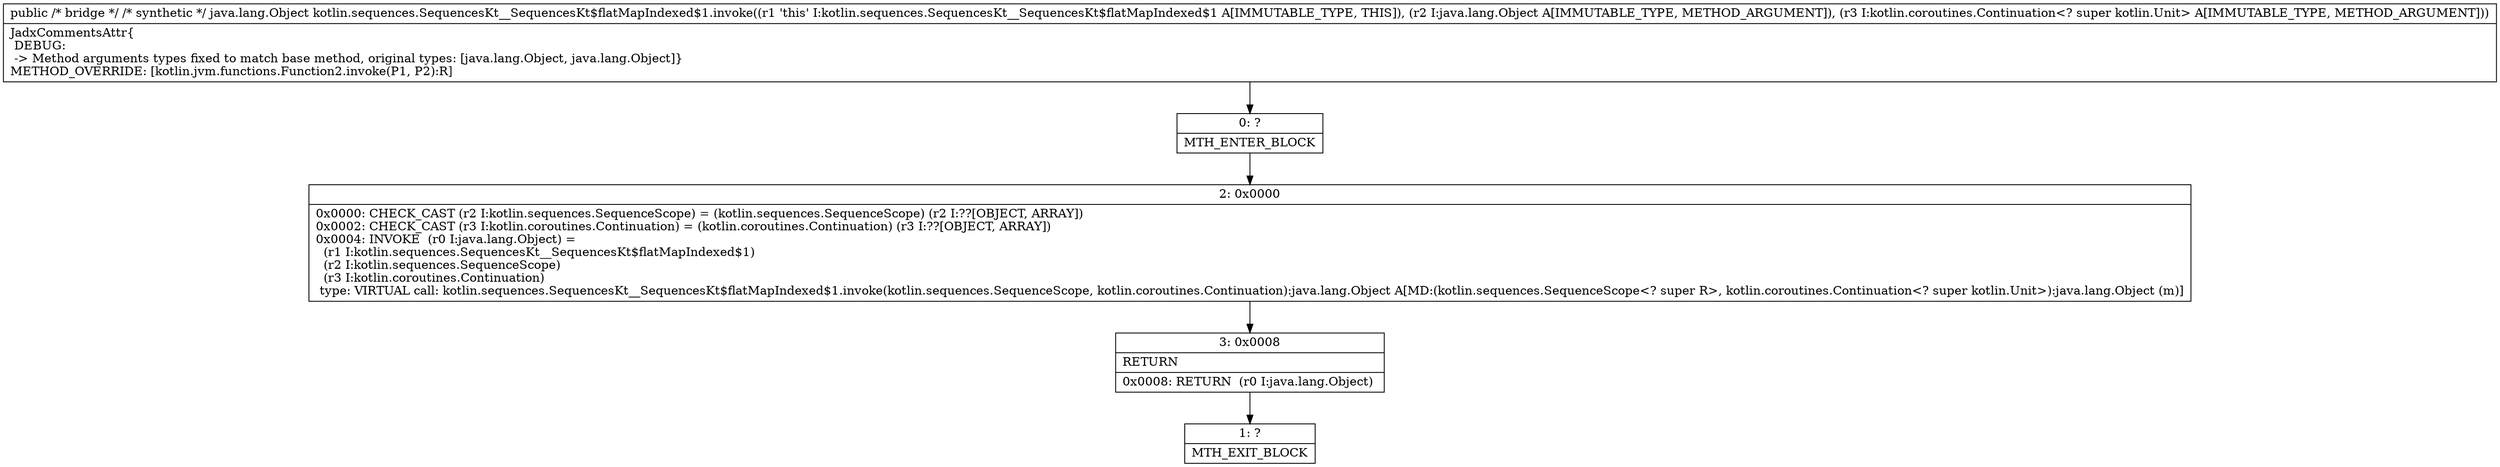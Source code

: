 digraph "CFG forkotlin.sequences.SequencesKt__SequencesKt$flatMapIndexed$1.invoke(Ljava\/lang\/Object;Ljava\/lang\/Object;)Ljava\/lang\/Object;" {
Node_0 [shape=record,label="{0\:\ ?|MTH_ENTER_BLOCK\l}"];
Node_2 [shape=record,label="{2\:\ 0x0000|0x0000: CHECK_CAST (r2 I:kotlin.sequences.SequenceScope) = (kotlin.sequences.SequenceScope) (r2 I:??[OBJECT, ARRAY]) \l0x0002: CHECK_CAST (r3 I:kotlin.coroutines.Continuation) = (kotlin.coroutines.Continuation) (r3 I:??[OBJECT, ARRAY]) \l0x0004: INVOKE  (r0 I:java.lang.Object) = \l  (r1 I:kotlin.sequences.SequencesKt__SequencesKt$flatMapIndexed$1)\l  (r2 I:kotlin.sequences.SequenceScope)\l  (r3 I:kotlin.coroutines.Continuation)\l type: VIRTUAL call: kotlin.sequences.SequencesKt__SequencesKt$flatMapIndexed$1.invoke(kotlin.sequences.SequenceScope, kotlin.coroutines.Continuation):java.lang.Object A[MD:(kotlin.sequences.SequenceScope\<? super R\>, kotlin.coroutines.Continuation\<? super kotlin.Unit\>):java.lang.Object (m)]\l}"];
Node_3 [shape=record,label="{3\:\ 0x0008|RETURN\l|0x0008: RETURN  (r0 I:java.lang.Object) \l}"];
Node_1 [shape=record,label="{1\:\ ?|MTH_EXIT_BLOCK\l}"];
MethodNode[shape=record,label="{public \/* bridge *\/ \/* synthetic *\/ java.lang.Object kotlin.sequences.SequencesKt__SequencesKt$flatMapIndexed$1.invoke((r1 'this' I:kotlin.sequences.SequencesKt__SequencesKt$flatMapIndexed$1 A[IMMUTABLE_TYPE, THIS]), (r2 I:java.lang.Object A[IMMUTABLE_TYPE, METHOD_ARGUMENT]), (r3 I:kotlin.coroutines.Continuation\<? super kotlin.Unit\> A[IMMUTABLE_TYPE, METHOD_ARGUMENT]))  | JadxCommentsAttr\{\l DEBUG: \l \-\> Method arguments types fixed to match base method, original types: [java.lang.Object, java.lang.Object]\}\lMETHOD_OVERRIDE: [kotlin.jvm.functions.Function2.invoke(P1, P2):R]\l}"];
MethodNode -> Node_0;Node_0 -> Node_2;
Node_2 -> Node_3;
Node_3 -> Node_1;
}

